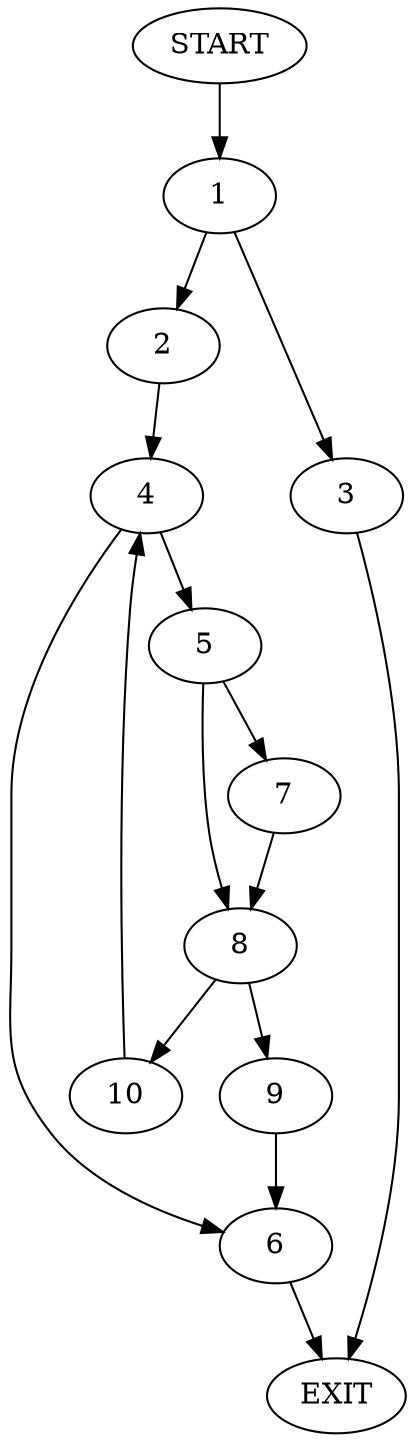 digraph {
0 [label="START"]
11 [label="EXIT"]
0 -> 1
1 -> 2
1 -> 3
2 -> 4
3 -> 11
4 -> 5
4 -> 6
5 -> 7
5 -> 8
6 -> 11
7 -> 8
8 -> 9
8 -> 10
9 -> 6
10 -> 4
}
